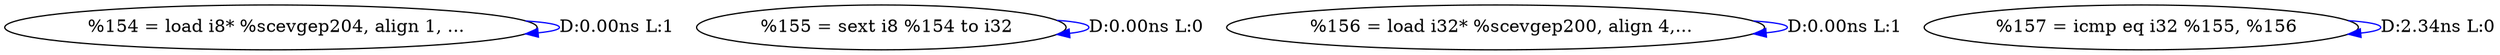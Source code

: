 digraph {
Node0x4123900[label="  %154 = load i8* %scevgep204, align 1, ..."];
Node0x4123900 -> Node0x4123900[label="D:0.00ns L:1",color=blue];
Node0x4123a40[label="  %155 = sext i8 %154 to i32"];
Node0x4123a40 -> Node0x4123a40[label="D:0.00ns L:0",color=blue];
Node0x4123b80[label="  %156 = load i32* %scevgep200, align 4,..."];
Node0x4123b80 -> Node0x4123b80[label="D:0.00ns L:1",color=blue];
Node0x4123cc0[label="  %157 = icmp eq i32 %155, %156"];
Node0x4123cc0 -> Node0x4123cc0[label="D:2.34ns L:0",color=blue];
}
